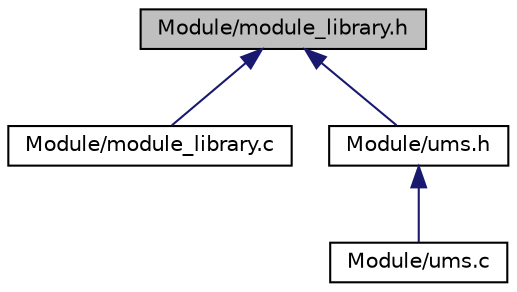 digraph "Module/module_library.h"
{
 // LATEX_PDF_SIZE
  edge [fontname="Helvetica",fontsize="10",labelfontname="Helvetica",labelfontsize="10"];
  node [fontname="Helvetica",fontsize="10",shape=record];
  Node1 [label="Module/module_library.h",height=0.2,width=0.4,color="black", fillcolor="grey75", style="filled", fontcolor="black",tooltip=" "];
  Node1 -> Node2 [dir="back",color="midnightblue",fontsize="10",style="solid",fontname="Helvetica"];
  Node2 [label="Module/module_library.c",height=0.2,width=0.4,color="black", fillcolor="white", style="filled",URL="$module__library_8c.html",tooltip=" "];
  Node1 -> Node3 [dir="back",color="midnightblue",fontsize="10",style="solid",fontname="Helvetica"];
  Node3 [label="Module/ums.h",height=0.2,width=0.4,color="black", fillcolor="white", style="filled",URL="$ums_8h.html",tooltip=" "];
  Node3 -> Node4 [dir="back",color="midnightblue",fontsize="10",style="solid",fontname="Helvetica"];
  Node4 [label="Module/ums.c",height=0.2,width=0.4,color="black", fillcolor="white", style="filled",URL="$ums_8c.html",tooltip=" "];
}
